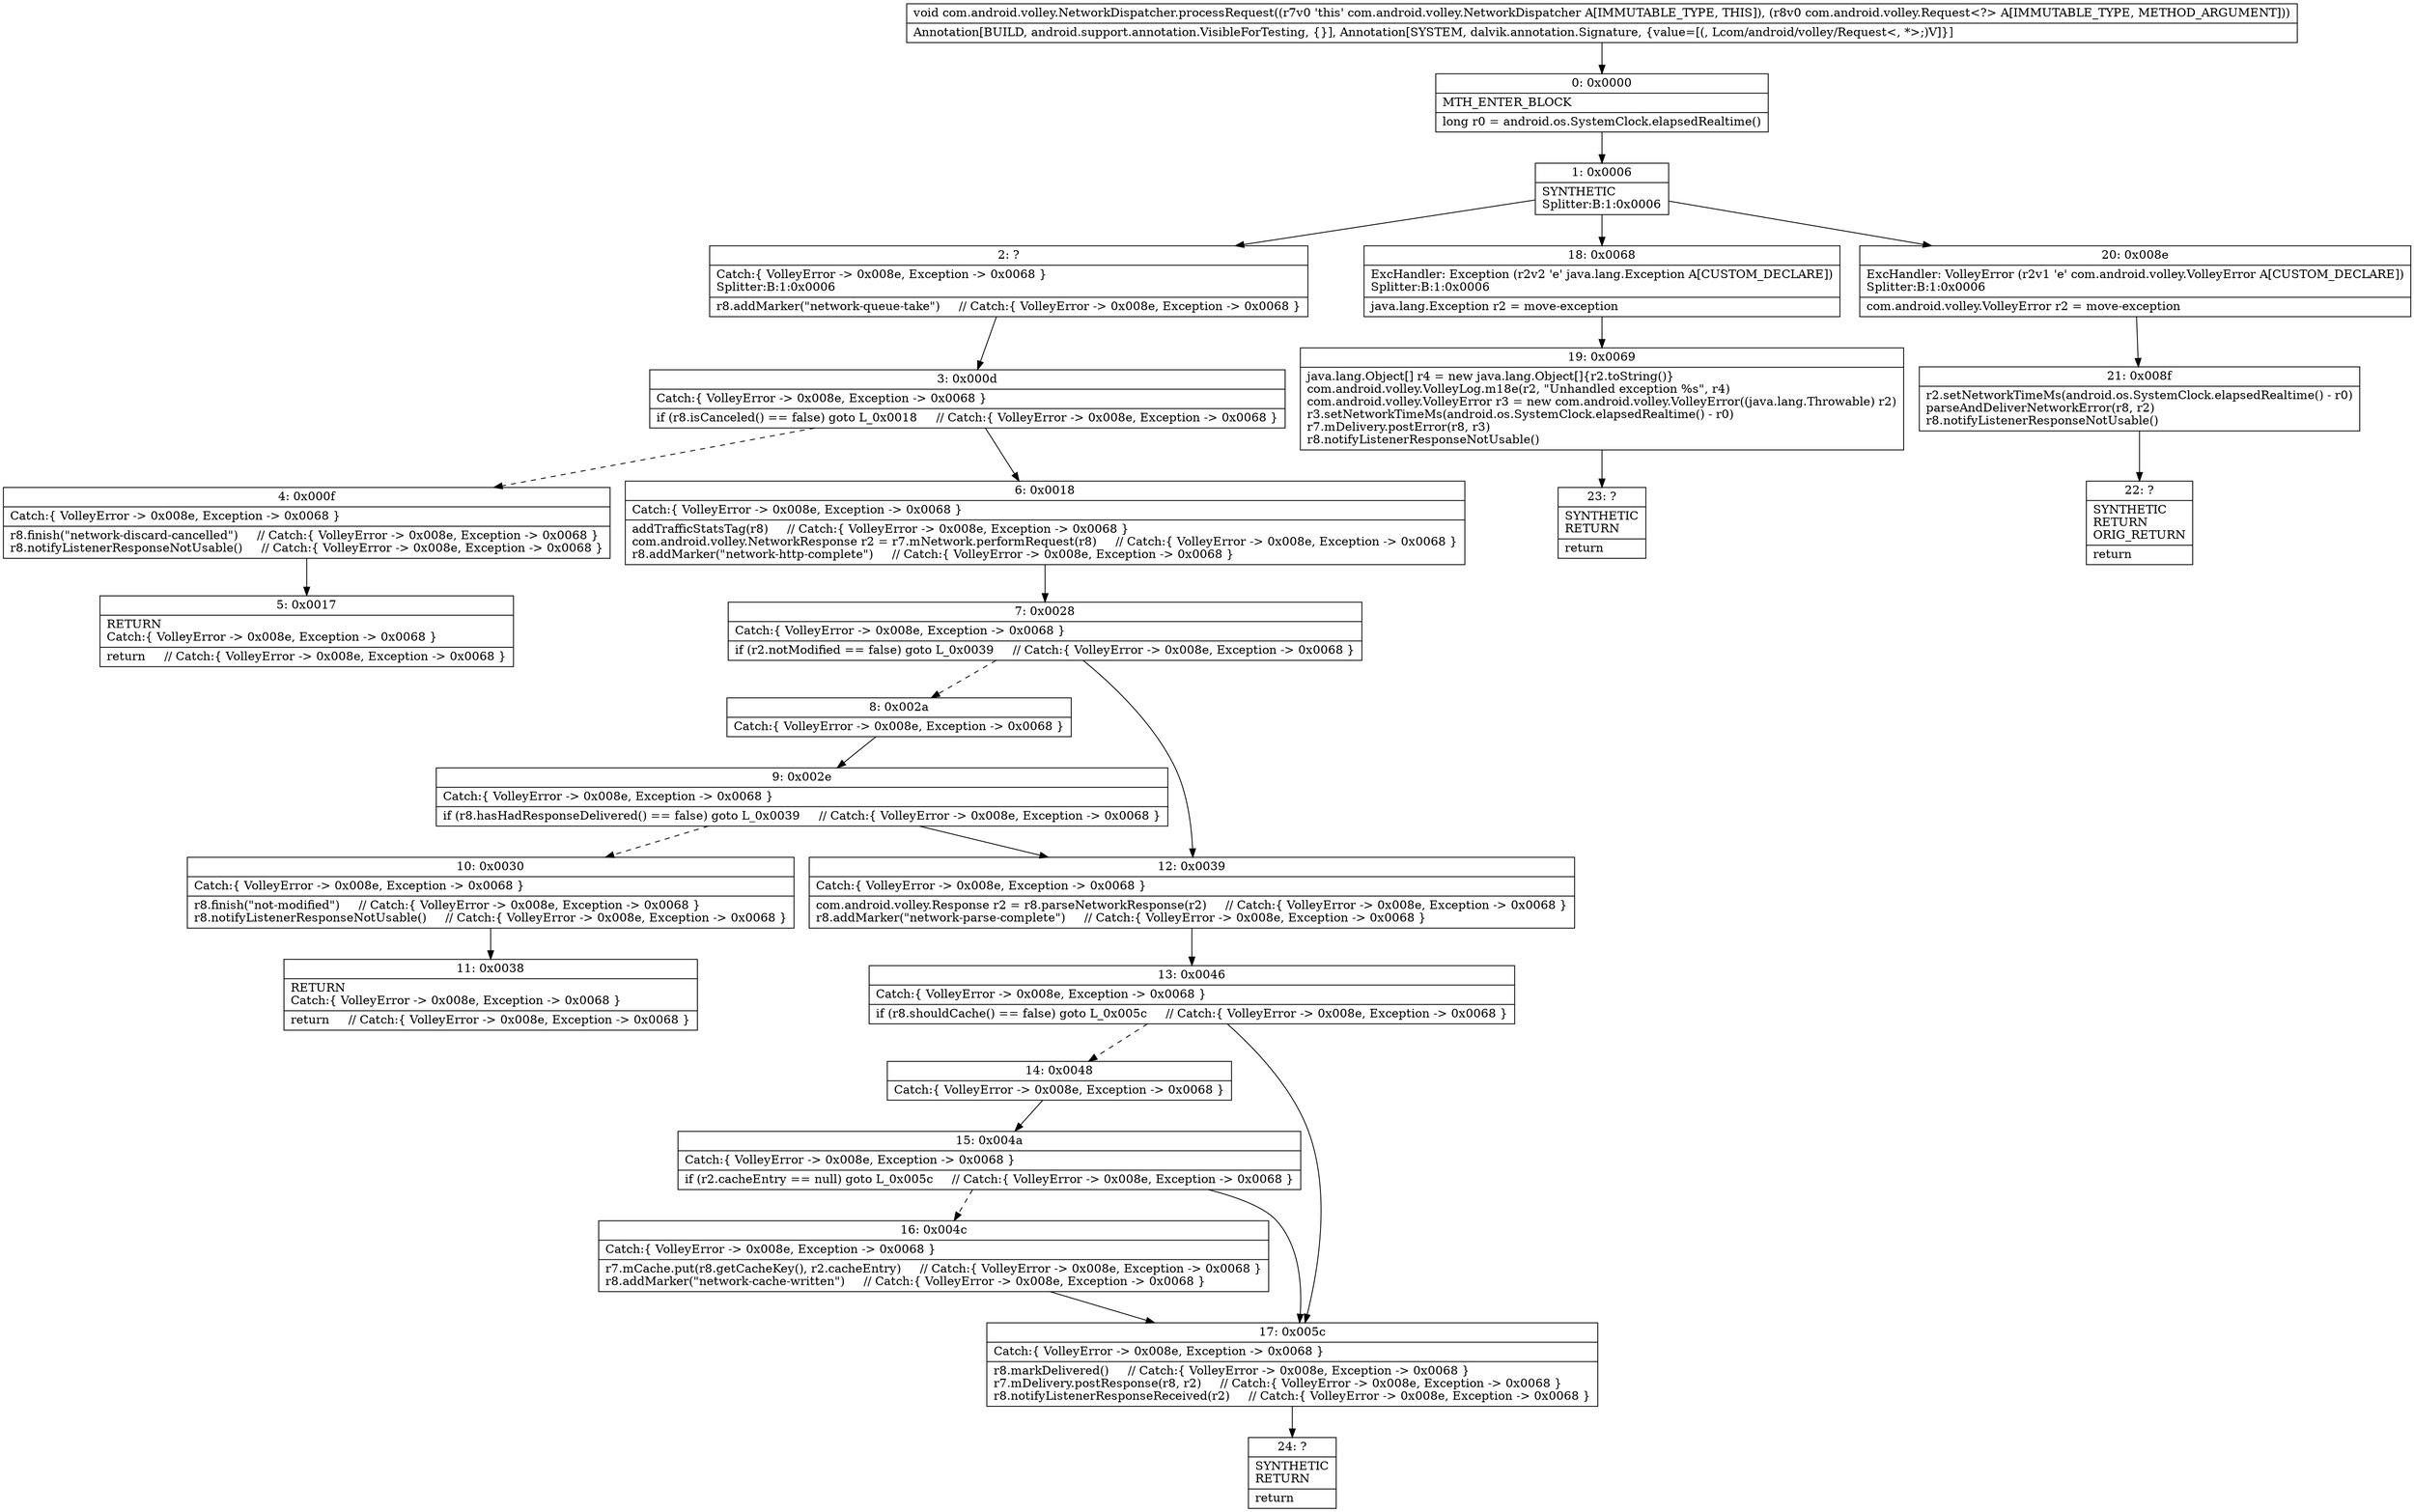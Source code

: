 digraph "CFG forcom.android.volley.NetworkDispatcher.processRequest(Lcom\/android\/volley\/Request;)V" {
Node_0 [shape=record,label="{0\:\ 0x0000|MTH_ENTER_BLOCK\l|long r0 = android.os.SystemClock.elapsedRealtime()\l}"];
Node_1 [shape=record,label="{1\:\ 0x0006|SYNTHETIC\lSplitter:B:1:0x0006\l}"];
Node_2 [shape=record,label="{2\:\ ?|Catch:\{ VolleyError \-\> 0x008e, Exception \-\> 0x0068 \}\lSplitter:B:1:0x0006\l|r8.addMarker(\"network\-queue\-take\")     \/\/ Catch:\{ VolleyError \-\> 0x008e, Exception \-\> 0x0068 \}\l}"];
Node_3 [shape=record,label="{3\:\ 0x000d|Catch:\{ VolleyError \-\> 0x008e, Exception \-\> 0x0068 \}\l|if (r8.isCanceled() == false) goto L_0x0018     \/\/ Catch:\{ VolleyError \-\> 0x008e, Exception \-\> 0x0068 \}\l}"];
Node_4 [shape=record,label="{4\:\ 0x000f|Catch:\{ VolleyError \-\> 0x008e, Exception \-\> 0x0068 \}\l|r8.finish(\"network\-discard\-cancelled\")     \/\/ Catch:\{ VolleyError \-\> 0x008e, Exception \-\> 0x0068 \}\lr8.notifyListenerResponseNotUsable()     \/\/ Catch:\{ VolleyError \-\> 0x008e, Exception \-\> 0x0068 \}\l}"];
Node_5 [shape=record,label="{5\:\ 0x0017|RETURN\lCatch:\{ VolleyError \-\> 0x008e, Exception \-\> 0x0068 \}\l|return     \/\/ Catch:\{ VolleyError \-\> 0x008e, Exception \-\> 0x0068 \}\l}"];
Node_6 [shape=record,label="{6\:\ 0x0018|Catch:\{ VolleyError \-\> 0x008e, Exception \-\> 0x0068 \}\l|addTrafficStatsTag(r8)     \/\/ Catch:\{ VolleyError \-\> 0x008e, Exception \-\> 0x0068 \}\lcom.android.volley.NetworkResponse r2 = r7.mNetwork.performRequest(r8)     \/\/ Catch:\{ VolleyError \-\> 0x008e, Exception \-\> 0x0068 \}\lr8.addMarker(\"network\-http\-complete\")     \/\/ Catch:\{ VolleyError \-\> 0x008e, Exception \-\> 0x0068 \}\l}"];
Node_7 [shape=record,label="{7\:\ 0x0028|Catch:\{ VolleyError \-\> 0x008e, Exception \-\> 0x0068 \}\l|if (r2.notModified == false) goto L_0x0039     \/\/ Catch:\{ VolleyError \-\> 0x008e, Exception \-\> 0x0068 \}\l}"];
Node_8 [shape=record,label="{8\:\ 0x002a|Catch:\{ VolleyError \-\> 0x008e, Exception \-\> 0x0068 \}\l}"];
Node_9 [shape=record,label="{9\:\ 0x002e|Catch:\{ VolleyError \-\> 0x008e, Exception \-\> 0x0068 \}\l|if (r8.hasHadResponseDelivered() == false) goto L_0x0039     \/\/ Catch:\{ VolleyError \-\> 0x008e, Exception \-\> 0x0068 \}\l}"];
Node_10 [shape=record,label="{10\:\ 0x0030|Catch:\{ VolleyError \-\> 0x008e, Exception \-\> 0x0068 \}\l|r8.finish(\"not\-modified\")     \/\/ Catch:\{ VolleyError \-\> 0x008e, Exception \-\> 0x0068 \}\lr8.notifyListenerResponseNotUsable()     \/\/ Catch:\{ VolleyError \-\> 0x008e, Exception \-\> 0x0068 \}\l}"];
Node_11 [shape=record,label="{11\:\ 0x0038|RETURN\lCatch:\{ VolleyError \-\> 0x008e, Exception \-\> 0x0068 \}\l|return     \/\/ Catch:\{ VolleyError \-\> 0x008e, Exception \-\> 0x0068 \}\l}"];
Node_12 [shape=record,label="{12\:\ 0x0039|Catch:\{ VolleyError \-\> 0x008e, Exception \-\> 0x0068 \}\l|com.android.volley.Response r2 = r8.parseNetworkResponse(r2)     \/\/ Catch:\{ VolleyError \-\> 0x008e, Exception \-\> 0x0068 \}\lr8.addMarker(\"network\-parse\-complete\")     \/\/ Catch:\{ VolleyError \-\> 0x008e, Exception \-\> 0x0068 \}\l}"];
Node_13 [shape=record,label="{13\:\ 0x0046|Catch:\{ VolleyError \-\> 0x008e, Exception \-\> 0x0068 \}\l|if (r8.shouldCache() == false) goto L_0x005c     \/\/ Catch:\{ VolleyError \-\> 0x008e, Exception \-\> 0x0068 \}\l}"];
Node_14 [shape=record,label="{14\:\ 0x0048|Catch:\{ VolleyError \-\> 0x008e, Exception \-\> 0x0068 \}\l}"];
Node_15 [shape=record,label="{15\:\ 0x004a|Catch:\{ VolleyError \-\> 0x008e, Exception \-\> 0x0068 \}\l|if (r2.cacheEntry == null) goto L_0x005c     \/\/ Catch:\{ VolleyError \-\> 0x008e, Exception \-\> 0x0068 \}\l}"];
Node_16 [shape=record,label="{16\:\ 0x004c|Catch:\{ VolleyError \-\> 0x008e, Exception \-\> 0x0068 \}\l|r7.mCache.put(r8.getCacheKey(), r2.cacheEntry)     \/\/ Catch:\{ VolleyError \-\> 0x008e, Exception \-\> 0x0068 \}\lr8.addMarker(\"network\-cache\-written\")     \/\/ Catch:\{ VolleyError \-\> 0x008e, Exception \-\> 0x0068 \}\l}"];
Node_17 [shape=record,label="{17\:\ 0x005c|Catch:\{ VolleyError \-\> 0x008e, Exception \-\> 0x0068 \}\l|r8.markDelivered()     \/\/ Catch:\{ VolleyError \-\> 0x008e, Exception \-\> 0x0068 \}\lr7.mDelivery.postResponse(r8, r2)     \/\/ Catch:\{ VolleyError \-\> 0x008e, Exception \-\> 0x0068 \}\lr8.notifyListenerResponseReceived(r2)     \/\/ Catch:\{ VolleyError \-\> 0x008e, Exception \-\> 0x0068 \}\l}"];
Node_18 [shape=record,label="{18\:\ 0x0068|ExcHandler: Exception (r2v2 'e' java.lang.Exception A[CUSTOM_DECLARE])\lSplitter:B:1:0x0006\l|java.lang.Exception r2 = move\-exception\l}"];
Node_19 [shape=record,label="{19\:\ 0x0069|java.lang.Object[] r4 = new java.lang.Object[]\{r2.toString()\}\lcom.android.volley.VolleyLog.m18e(r2, \"Unhandled exception %s\", r4)\lcom.android.volley.VolleyError r3 = new com.android.volley.VolleyError((java.lang.Throwable) r2)\lr3.setNetworkTimeMs(android.os.SystemClock.elapsedRealtime() \- r0)\lr7.mDelivery.postError(r8, r3)\lr8.notifyListenerResponseNotUsable()\l}"];
Node_20 [shape=record,label="{20\:\ 0x008e|ExcHandler: VolleyError (r2v1 'e' com.android.volley.VolleyError A[CUSTOM_DECLARE])\lSplitter:B:1:0x0006\l|com.android.volley.VolleyError r2 = move\-exception\l}"];
Node_21 [shape=record,label="{21\:\ 0x008f|r2.setNetworkTimeMs(android.os.SystemClock.elapsedRealtime() \- r0)\lparseAndDeliverNetworkError(r8, r2)\lr8.notifyListenerResponseNotUsable()\l}"];
Node_22 [shape=record,label="{22\:\ ?|SYNTHETIC\lRETURN\lORIG_RETURN\l|return\l}"];
Node_23 [shape=record,label="{23\:\ ?|SYNTHETIC\lRETURN\l|return\l}"];
Node_24 [shape=record,label="{24\:\ ?|SYNTHETIC\lRETURN\l|return\l}"];
MethodNode[shape=record,label="{void com.android.volley.NetworkDispatcher.processRequest((r7v0 'this' com.android.volley.NetworkDispatcher A[IMMUTABLE_TYPE, THIS]), (r8v0 com.android.volley.Request\<?\> A[IMMUTABLE_TYPE, METHOD_ARGUMENT]))  | Annotation[BUILD, android.support.annotation.VisibleForTesting, \{\}], Annotation[SYSTEM, dalvik.annotation.Signature, \{value=[(, Lcom\/android\/volley\/Request\<, *\>;)V]\}]\l}"];
MethodNode -> Node_0;
Node_0 -> Node_1;
Node_1 -> Node_2;
Node_1 -> Node_20;
Node_1 -> Node_18;
Node_2 -> Node_3;
Node_3 -> Node_4[style=dashed];
Node_3 -> Node_6;
Node_4 -> Node_5;
Node_6 -> Node_7;
Node_7 -> Node_8[style=dashed];
Node_7 -> Node_12;
Node_8 -> Node_9;
Node_9 -> Node_10[style=dashed];
Node_9 -> Node_12;
Node_10 -> Node_11;
Node_12 -> Node_13;
Node_13 -> Node_14[style=dashed];
Node_13 -> Node_17;
Node_14 -> Node_15;
Node_15 -> Node_16[style=dashed];
Node_15 -> Node_17;
Node_16 -> Node_17;
Node_17 -> Node_24;
Node_18 -> Node_19;
Node_19 -> Node_23;
Node_20 -> Node_21;
Node_21 -> Node_22;
}

